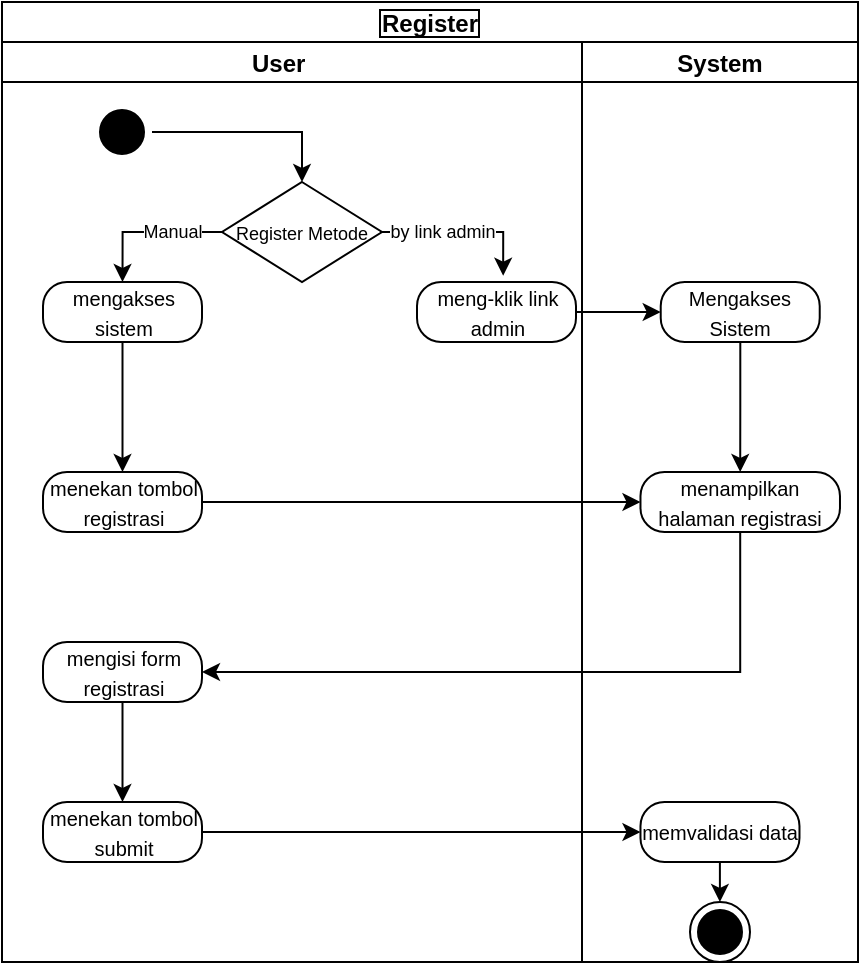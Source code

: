 <mxfile version="20.4.0" type="github" pages="5">
  <diagram id="axD5uIzkEzsmhVbTHZHY" name="Register Diagram Activity">
    <mxGraphModel dx="782" dy="475" grid="1" gridSize="10" guides="1" tooltips="1" connect="1" arrows="1" fold="1" page="1" pageScale="1" pageWidth="827" pageHeight="1169" math="0" shadow="0">
      <root>
        <mxCell id="0" />
        <mxCell id="1" parent="0" />
        <mxCell id="HtFZ6mxadiIROEgCEQN7-1" value="Register" style="swimlane;childLayout=stackLayout;resizeParent=1;resizeParentMax=0;startSize=20;labelBorderColor=default;" parent="1" vertex="1">
          <mxGeometry x="40" y="40" width="428" height="480" as="geometry">
            <mxRectangle x="250" y="50" width="70" height="30" as="alternateBounds" />
          </mxGeometry>
        </mxCell>
        <mxCell id="HtFZ6mxadiIROEgCEQN7-2" value="User    " style="swimlane;startSize=20;" parent="HtFZ6mxadiIROEgCEQN7-1" vertex="1">
          <mxGeometry y="20" width="290" height="460" as="geometry" />
        </mxCell>
        <mxCell id="LBe3ZPcoP-rOyInyUCTB-3" style="edgeStyle=orthogonalEdgeStyle;rounded=0;orthogonalLoop=1;jettySize=auto;html=1;entryX=0.5;entryY=0;entryDx=0;entryDy=0;" edge="1" parent="HtFZ6mxadiIROEgCEQN7-2" source="HtFZ6mxadiIROEgCEQN7-6" target="LBe3ZPcoP-rOyInyUCTB-2">
          <mxGeometry relative="1" as="geometry" />
        </mxCell>
        <mxCell id="HtFZ6mxadiIROEgCEQN7-6" value="" style="ellipse;html=1;shape=startState;fillColor=#000000;strokeColor=default;" parent="HtFZ6mxadiIROEgCEQN7-2" vertex="1">
          <mxGeometry x="45" y="30" width="30" height="30" as="geometry" />
        </mxCell>
        <mxCell id="HtFZ6mxadiIROEgCEQN7-25" style="edgeStyle=orthogonalEdgeStyle;rounded=0;orthogonalLoop=1;jettySize=auto;html=1;strokeColor=default;fontFamily=Helvetica;fontSize=10;fontColor=default;" parent="HtFZ6mxadiIROEgCEQN7-2" source="HtFZ6mxadiIROEgCEQN7-17" target="HtFZ6mxadiIROEgCEQN7-21" edge="1">
          <mxGeometry relative="1" as="geometry" />
        </mxCell>
        <mxCell id="HtFZ6mxadiIROEgCEQN7-17" value="&lt;font style=&quot;font-size: 10px;&quot;&gt;mengakses sistem&lt;/font&gt;" style="rounded=1;whiteSpace=wrap;html=1;arcSize=40;fontColor=#000000;fillColor=none;strokeColor=#000000;strokeWidth=1;fontFamily=Helvetica;fontSize=12;" parent="HtFZ6mxadiIROEgCEQN7-2" vertex="1">
          <mxGeometry x="20.5" y="120" width="79.5" height="30" as="geometry" />
        </mxCell>
        <mxCell id="HtFZ6mxadiIROEgCEQN7-21" value="&lt;font style=&quot;font-size: 10px;&quot;&gt;menekan tombol registrasi&lt;/font&gt;" style="rounded=1;whiteSpace=wrap;html=1;arcSize=40;fontColor=#000000;fillColor=none;strokeColor=#000000;strokeWidth=1;fontFamily=Helvetica;fontSize=12;" parent="HtFZ6mxadiIROEgCEQN7-2" vertex="1">
          <mxGeometry x="20.5" y="215" width="79.5" height="30" as="geometry" />
        </mxCell>
        <mxCell id="HtFZ6mxadiIROEgCEQN7-33" style="edgeStyle=orthogonalEdgeStyle;rounded=0;orthogonalLoop=1;jettySize=auto;html=1;strokeColor=default;fontFamily=Helvetica;fontSize=10;fontColor=default;" parent="HtFZ6mxadiIROEgCEQN7-2" source="HtFZ6mxadiIROEgCEQN7-24" target="HtFZ6mxadiIROEgCEQN7-28" edge="1">
          <mxGeometry relative="1" as="geometry" />
        </mxCell>
        <mxCell id="HtFZ6mxadiIROEgCEQN7-24" value="&lt;font style=&quot;font-size: 10px;&quot;&gt;mengisi form registrasi&lt;/font&gt;" style="rounded=1;whiteSpace=wrap;html=1;arcSize=40;fontColor=#000000;fillColor=none;strokeColor=#000000;strokeWidth=1;fontFamily=Helvetica;fontSize=12;" parent="HtFZ6mxadiIROEgCEQN7-2" vertex="1">
          <mxGeometry x="20.5" y="300" width="79.5" height="30" as="geometry" />
        </mxCell>
        <mxCell id="HtFZ6mxadiIROEgCEQN7-28" value="&lt;font style=&quot;font-size: 10px;&quot;&gt;menekan tombol submit&lt;/font&gt;" style="rounded=1;whiteSpace=wrap;html=1;arcSize=40;fontColor=#000000;fillColor=none;strokeColor=#000000;strokeWidth=1;fontFamily=Helvetica;fontSize=12;" parent="HtFZ6mxadiIROEgCEQN7-2" vertex="1">
          <mxGeometry x="20.5" y="380" width="79.5" height="30" as="geometry" />
        </mxCell>
        <mxCell id="LBe3ZPcoP-rOyInyUCTB-4" style="edgeStyle=orthogonalEdgeStyle;rounded=0;orthogonalLoop=1;jettySize=auto;html=1;entryX=0.5;entryY=0;entryDx=0;entryDy=0;" edge="1" parent="HtFZ6mxadiIROEgCEQN7-2" source="LBe3ZPcoP-rOyInyUCTB-2" target="HtFZ6mxadiIROEgCEQN7-17">
          <mxGeometry relative="1" as="geometry" />
        </mxCell>
        <mxCell id="LBe3ZPcoP-rOyInyUCTB-7" value="Manual" style="edgeLabel;html=1;align=center;verticalAlign=middle;resizable=0;points=[];fontSize=9;" vertex="1" connectable="0" parent="LBe3ZPcoP-rOyInyUCTB-4">
          <mxGeometry x="-0.05" y="-1" relative="1" as="geometry">
            <mxPoint x="10" y="1" as="offset" />
          </mxGeometry>
        </mxCell>
        <mxCell id="LBe3ZPcoP-rOyInyUCTB-9" style="edgeStyle=orthogonalEdgeStyle;rounded=0;orthogonalLoop=1;jettySize=auto;html=1;entryX=0.542;entryY=-0.105;entryDx=0;entryDy=0;entryPerimeter=0;fontSize=9;" edge="1" parent="HtFZ6mxadiIROEgCEQN7-2" source="LBe3ZPcoP-rOyInyUCTB-2" target="LBe3ZPcoP-rOyInyUCTB-8">
          <mxGeometry relative="1" as="geometry">
            <Array as="points">
              <mxPoint x="250" y="95" />
            </Array>
          </mxGeometry>
        </mxCell>
        <mxCell id="LBe3ZPcoP-rOyInyUCTB-11" value="by link admin" style="edgeLabel;html=1;align=center;verticalAlign=middle;resizable=0;points=[];fontSize=9;" vertex="1" connectable="0" parent="LBe3ZPcoP-rOyInyUCTB-9">
          <mxGeometry x="-0.646" y="-2" relative="1" as="geometry">
            <mxPoint x="15" y="-2" as="offset" />
          </mxGeometry>
        </mxCell>
        <mxCell id="LBe3ZPcoP-rOyInyUCTB-2" value="&lt;font style=&quot;font-size: 9px;&quot;&gt;Register Metode&lt;/font&gt;" style="rhombus;whiteSpace=wrap;html=1;" vertex="1" parent="HtFZ6mxadiIROEgCEQN7-2">
          <mxGeometry x="110" y="70" width="80" height="50" as="geometry" />
        </mxCell>
        <mxCell id="LBe3ZPcoP-rOyInyUCTB-8" value="&lt;font style=&quot;font-size: 10px;&quot;&gt;meng-klik link admin&lt;/font&gt;" style="rounded=1;whiteSpace=wrap;html=1;arcSize=40;fontColor=#000000;fillColor=none;strokeColor=#000000;strokeWidth=1;fontFamily=Helvetica;fontSize=12;" vertex="1" parent="HtFZ6mxadiIROEgCEQN7-2">
          <mxGeometry x="207.5" y="120" width="79.5" height="30" as="geometry" />
        </mxCell>
        <mxCell id="HtFZ6mxadiIROEgCEQN7-3" value="System" style="swimlane;startSize=20;" parent="HtFZ6mxadiIROEgCEQN7-1" vertex="1">
          <mxGeometry x="290" y="20" width="138" height="460" as="geometry" />
        </mxCell>
        <mxCell id="HtFZ6mxadiIROEgCEQN7-23" value="&lt;font style=&quot;font-size: 10px;&quot;&gt;menampilkan halaman registrasi&lt;/font&gt;" style="rounded=1;whiteSpace=wrap;html=1;arcSize=40;fontColor=#000000;fillColor=none;strokeColor=#000000;strokeWidth=1;fontFamily=Helvetica;fontSize=12;" parent="HtFZ6mxadiIROEgCEQN7-3" vertex="1">
          <mxGeometry x="29.24" y="215" width="99.75" height="30" as="geometry" />
        </mxCell>
        <mxCell id="HtFZ6mxadiIROEgCEQN7-36" value="" style="ellipse;html=1;shape=endState;fillColor=#000000;strokeColor=#000000;strokeWidth=1;fontFamily=Helvetica;fontSize=10;fontColor=default;" parent="HtFZ6mxadiIROEgCEQN7-3" vertex="1">
          <mxGeometry x="54" y="430" width="30" height="30" as="geometry" />
        </mxCell>
        <mxCell id="HtFZ6mxadiIROEgCEQN7-34" value="&lt;font style=&quot;font-size: 10px;&quot;&gt;memvalidasi data&lt;/font&gt;" style="rounded=1;whiteSpace=wrap;html=1;arcSize=40;fontColor=#000000;fillColor=none;strokeColor=#000000;strokeWidth=1;fontFamily=Helvetica;fontSize=12;" parent="HtFZ6mxadiIROEgCEQN7-3" vertex="1">
          <mxGeometry x="29.24" y="380" width="79.5" height="30" as="geometry" />
        </mxCell>
        <mxCell id="HtFZ6mxadiIROEgCEQN7-37" value="" style="edgeStyle=orthogonalEdgeStyle;rounded=0;orthogonalLoop=1;jettySize=auto;html=1;strokeColor=default;fontFamily=Helvetica;fontSize=10;fontColor=default;" parent="HtFZ6mxadiIROEgCEQN7-3" source="HtFZ6mxadiIROEgCEQN7-34" target="HtFZ6mxadiIROEgCEQN7-36" edge="1">
          <mxGeometry relative="1" as="geometry" />
        </mxCell>
        <mxCell id="LBe3ZPcoP-rOyInyUCTB-15" value="" style="edgeStyle=orthogonalEdgeStyle;rounded=0;orthogonalLoop=1;jettySize=auto;html=1;fontSize=9;" edge="1" parent="HtFZ6mxadiIROEgCEQN7-3" source="LBe3ZPcoP-rOyInyUCTB-13" target="HtFZ6mxadiIROEgCEQN7-23">
          <mxGeometry relative="1" as="geometry" />
        </mxCell>
        <mxCell id="LBe3ZPcoP-rOyInyUCTB-13" value="&lt;font style=&quot;font-size: 10px;&quot;&gt;Mengakses Sistem&lt;/font&gt;" style="rounded=1;whiteSpace=wrap;html=1;arcSize=40;fontColor=#000000;fillColor=none;strokeColor=#000000;strokeWidth=1;fontFamily=Helvetica;fontSize=12;" vertex="1" parent="HtFZ6mxadiIROEgCEQN7-3">
          <mxGeometry x="39.36" y="120" width="79.5" height="30" as="geometry" />
        </mxCell>
        <mxCell id="HtFZ6mxadiIROEgCEQN7-26" style="edgeStyle=orthogonalEdgeStyle;rounded=0;orthogonalLoop=1;jettySize=auto;html=1;strokeColor=default;fontFamily=Helvetica;fontSize=10;fontColor=default;" parent="HtFZ6mxadiIROEgCEQN7-1" source="HtFZ6mxadiIROEgCEQN7-21" target="HtFZ6mxadiIROEgCEQN7-23" edge="1">
          <mxGeometry relative="1" as="geometry">
            <Array as="points">
              <mxPoint x="339" y="250" />
            </Array>
          </mxGeometry>
        </mxCell>
        <mxCell id="HtFZ6mxadiIROEgCEQN7-27" style="edgeStyle=orthogonalEdgeStyle;rounded=0;orthogonalLoop=1;jettySize=auto;html=1;strokeColor=default;fontFamily=Helvetica;fontSize=10;fontColor=default;" parent="HtFZ6mxadiIROEgCEQN7-1" source="HtFZ6mxadiIROEgCEQN7-23" target="HtFZ6mxadiIROEgCEQN7-24" edge="1">
          <mxGeometry relative="1" as="geometry">
            <Array as="points">
              <mxPoint x="170" y="335" />
              <mxPoint x="170" y="335" />
            </Array>
          </mxGeometry>
        </mxCell>
        <mxCell id="HtFZ6mxadiIROEgCEQN7-35" style="edgeStyle=orthogonalEdgeStyle;rounded=0;orthogonalLoop=1;jettySize=auto;html=1;strokeColor=default;fontFamily=Helvetica;fontSize=10;fontColor=default;" parent="HtFZ6mxadiIROEgCEQN7-1" source="HtFZ6mxadiIROEgCEQN7-28" target="HtFZ6mxadiIROEgCEQN7-34" edge="1">
          <mxGeometry relative="1" as="geometry" />
        </mxCell>
        <mxCell id="LBe3ZPcoP-rOyInyUCTB-14" value="" style="edgeStyle=orthogonalEdgeStyle;rounded=0;orthogonalLoop=1;jettySize=auto;html=1;fontSize=9;" edge="1" parent="HtFZ6mxadiIROEgCEQN7-1" source="LBe3ZPcoP-rOyInyUCTB-8" target="LBe3ZPcoP-rOyInyUCTB-13">
          <mxGeometry relative="1" as="geometry" />
        </mxCell>
      </root>
    </mxGraphModel>
  </diagram>
  <diagram id="19QLMRYOD_jEEoE5Y4PF" name="Login Diagram Activity">
    <mxGraphModel dx="782" dy="475" grid="1" gridSize="10" guides="1" tooltips="1" connect="1" arrows="1" fold="1" page="1" pageScale="1" pageWidth="827" pageHeight="1169" math="0" shadow="0">
      <root>
        <mxCell id="0" />
        <mxCell id="1" parent="0" />
        <mxCell id="Z8s3OnoRxsG4-w19uNFZ-1" value="Login" style="swimlane;childLayout=stackLayout;resizeParent=1;resizeParentMax=0;startSize=20;labelBorderColor=default;" parent="1" vertex="1">
          <mxGeometry x="40" y="80" width="258" height="480" as="geometry">
            <mxRectangle x="280" y="220" width="70" height="30" as="alternateBounds" />
          </mxGeometry>
        </mxCell>
        <mxCell id="Z8s3OnoRxsG4-w19uNFZ-2" value="User    " style="swimlane;startSize=20;" parent="Z8s3OnoRxsG4-w19uNFZ-1" vertex="1">
          <mxGeometry y="20" width="120" height="460" as="geometry" />
        </mxCell>
        <mxCell id="Z8s3OnoRxsG4-w19uNFZ-3" value="" style="ellipse;html=1;shape=startState;fillColor=#000000;strokeColor=default;" parent="Z8s3OnoRxsG4-w19uNFZ-2" vertex="1">
          <mxGeometry x="45" y="30" width="30" height="30" as="geometry" />
        </mxCell>
        <mxCell id="Z8s3OnoRxsG4-w19uNFZ-4" value="" style="edgeStyle=orthogonalEdgeStyle;html=1;verticalAlign=bottom;endArrow=open;endSize=8;strokeColor=default;rounded=0;entryX=0.5;entryY=0;entryDx=0;entryDy=0;" parent="Z8s3OnoRxsG4-w19uNFZ-2" source="Z8s3OnoRxsG4-w19uNFZ-3" target="Z8s3OnoRxsG4-w19uNFZ-6" edge="1">
          <mxGeometry relative="1" as="geometry">
            <mxPoint x="60" y="80" as="targetPoint" />
          </mxGeometry>
        </mxCell>
        <mxCell id="Z8s3OnoRxsG4-w19uNFZ-5" style="edgeStyle=orthogonalEdgeStyle;rounded=0;orthogonalLoop=1;jettySize=auto;html=1;strokeColor=default;fontFamily=Helvetica;fontSize=10;fontColor=default;" parent="Z8s3OnoRxsG4-w19uNFZ-2" source="Z8s3OnoRxsG4-w19uNFZ-6" target="Z8s3OnoRxsG4-w19uNFZ-7" edge="1">
          <mxGeometry relative="1" as="geometry" />
        </mxCell>
        <mxCell id="Z8s3OnoRxsG4-w19uNFZ-6" value="&lt;font style=&quot;font-size: 10px;&quot;&gt;mengakses sistem&lt;/font&gt;" style="rounded=1;whiteSpace=wrap;html=1;arcSize=40;fontColor=#000000;fillColor=none;strokeColor=#000000;strokeWidth=1;fontFamily=Helvetica;fontSize=12;" parent="Z8s3OnoRxsG4-w19uNFZ-2" vertex="1">
          <mxGeometry x="20.5" y="90" width="79.5" height="30" as="geometry" />
        </mxCell>
        <mxCell id="Z8s3OnoRxsG4-w19uNFZ-7" value="&lt;font style=&quot;font-size: 10px;&quot;&gt;menekan tombol login&lt;/font&gt;" style="rounded=1;whiteSpace=wrap;html=1;arcSize=40;fontColor=#000000;fillColor=none;strokeColor=#000000;strokeWidth=1;fontFamily=Helvetica;fontSize=12;" parent="Z8s3OnoRxsG4-w19uNFZ-2" vertex="1">
          <mxGeometry x="20.5" y="160" width="79.5" height="30" as="geometry" />
        </mxCell>
        <mxCell id="Z8s3OnoRxsG4-w19uNFZ-8" style="edgeStyle=orthogonalEdgeStyle;rounded=0;orthogonalLoop=1;jettySize=auto;html=1;strokeColor=default;fontFamily=Helvetica;fontSize=10;fontColor=default;" parent="Z8s3OnoRxsG4-w19uNFZ-2" source="Z8s3OnoRxsG4-w19uNFZ-9" target="Z8s3OnoRxsG4-w19uNFZ-11" edge="1">
          <mxGeometry relative="1" as="geometry" />
        </mxCell>
        <mxCell id="Z8s3OnoRxsG4-w19uNFZ-9" value="&lt;font style=&quot;font-size: 10px;&quot;&gt;mengisi form login&lt;/font&gt;" style="rounded=1;whiteSpace=wrap;html=1;arcSize=40;fontColor=#000000;fillColor=none;strokeColor=#000000;strokeWidth=1;fontFamily=Helvetica;fontSize=12;" parent="Z8s3OnoRxsG4-w19uNFZ-2" vertex="1">
          <mxGeometry x="20.5" y="230" width="79.5" height="30" as="geometry" />
        </mxCell>
        <mxCell id="Z8s3OnoRxsG4-w19uNFZ-10" style="edgeStyle=orthogonalEdgeStyle;rounded=0;orthogonalLoop=1;jettySize=auto;html=1;strokeColor=default;fontFamily=Helvetica;fontSize=10;fontColor=default;" parent="Z8s3OnoRxsG4-w19uNFZ-2" source="Z8s3OnoRxsG4-w19uNFZ-11" target="Z8s3OnoRxsG4-w19uNFZ-12" edge="1">
          <mxGeometry relative="1" as="geometry" />
        </mxCell>
        <mxCell id="Z8s3OnoRxsG4-w19uNFZ-11" value="&lt;font style=&quot;font-size: 10px;&quot;&gt;menekan tombol submit&lt;/font&gt;" style="rounded=1;whiteSpace=wrap;html=1;arcSize=40;fontColor=#000000;fillColor=none;strokeColor=#000000;strokeWidth=1;fontFamily=Helvetica;fontSize=12;" parent="Z8s3OnoRxsG4-w19uNFZ-2" vertex="1">
          <mxGeometry x="20.5" y="290" width="79.5" height="30" as="geometry" />
        </mxCell>
        <mxCell id="Z8s3OnoRxsG4-w19uNFZ-22" style="edgeStyle=orthogonalEdgeStyle;rounded=0;orthogonalLoop=1;jettySize=auto;html=1;strokeColor=default;fontFamily=Helvetica;fontSize=10;fontColor=default;" parent="Z8s3OnoRxsG4-w19uNFZ-2" source="Z8s3OnoRxsG4-w19uNFZ-12" target="Z8s3OnoRxsG4-w19uNFZ-19" edge="1">
          <mxGeometry relative="1" as="geometry">
            <Array as="points">
              <mxPoint x="190" y="370" />
            </Array>
          </mxGeometry>
        </mxCell>
        <mxCell id="Z8s3OnoRxsG4-w19uNFZ-12" value="&lt;font style=&quot;font-size: 10px;&quot;&gt;memvalidasi data&lt;/font&gt;" style="rounded=1;whiteSpace=wrap;html=1;arcSize=40;fontColor=#000000;fillColor=none;strokeColor=#000000;strokeWidth=1;fontFamily=Helvetica;fontSize=12;" parent="Z8s3OnoRxsG4-w19uNFZ-2" vertex="1">
          <mxGeometry x="150.5" y="290" width="79.5" height="30" as="geometry" />
        </mxCell>
        <mxCell id="Z8s3OnoRxsG4-w19uNFZ-21" style="edgeStyle=orthogonalEdgeStyle;rounded=0;orthogonalLoop=1;jettySize=auto;html=1;strokeColor=default;fontFamily=Helvetica;fontSize=10;fontColor=default;" parent="Z8s3OnoRxsG4-w19uNFZ-2" source="Z8s3OnoRxsG4-w19uNFZ-19" target="Z8s3OnoRxsG4-w19uNFZ-15" edge="1">
          <mxGeometry relative="1" as="geometry" />
        </mxCell>
        <mxCell id="Z8s3OnoRxsG4-w19uNFZ-19" value="&lt;font style=&quot;font-size: 10px;&quot;&gt;memasuki halaman utama sistem&lt;br&gt;&lt;/font&gt;" style="rounded=1;whiteSpace=wrap;html=1;arcSize=40;fontColor=#000000;fillColor=none;strokeColor=#000000;strokeWidth=1;fontFamily=Helvetica;fontSize=12;" parent="Z8s3OnoRxsG4-w19uNFZ-2" vertex="1">
          <mxGeometry x="20.5" y="350" width="79.5" height="40" as="geometry" />
        </mxCell>
        <mxCell id="Z8s3OnoRxsG4-w19uNFZ-15" value="" style="ellipse;html=1;shape=endState;fillColor=#000000;strokeColor=#000000;strokeWidth=1;fontFamily=Helvetica;fontSize=10;fontColor=default;" parent="Z8s3OnoRxsG4-w19uNFZ-2" vertex="1">
          <mxGeometry x="45" y="420" width="30" height="30" as="geometry" />
        </mxCell>
        <mxCell id="Z8s3OnoRxsG4-w19uNFZ-13" value="System" style="swimlane;startSize=20;" parent="Z8s3OnoRxsG4-w19uNFZ-1" vertex="1">
          <mxGeometry x="120" y="20" width="138" height="460" as="geometry" />
        </mxCell>
        <mxCell id="Z8s3OnoRxsG4-w19uNFZ-14" value="&lt;font style=&quot;font-size: 10px;&quot;&gt;menampilkan halaman login&lt;/font&gt;" style="rounded=1;whiteSpace=wrap;html=1;arcSize=40;fontColor=#000000;fillColor=none;strokeColor=#000000;strokeWidth=1;fontFamily=Helvetica;fontSize=12;" parent="Z8s3OnoRxsG4-w19uNFZ-13" vertex="1">
          <mxGeometry x="19.12" y="160" width="99.75" height="30" as="geometry" />
        </mxCell>
        <mxCell id="Z8s3OnoRxsG4-w19uNFZ-16" style="edgeStyle=orthogonalEdgeStyle;rounded=0;orthogonalLoop=1;jettySize=auto;html=1;strokeColor=default;fontFamily=Helvetica;fontSize=10;fontColor=default;" parent="Z8s3OnoRxsG4-w19uNFZ-1" source="Z8s3OnoRxsG4-w19uNFZ-7" target="Z8s3OnoRxsG4-w19uNFZ-14" edge="1">
          <mxGeometry relative="1" as="geometry" />
        </mxCell>
        <mxCell id="Z8s3OnoRxsG4-w19uNFZ-17" style="edgeStyle=orthogonalEdgeStyle;rounded=0;orthogonalLoop=1;jettySize=auto;html=1;strokeColor=default;fontFamily=Helvetica;fontSize=10;fontColor=default;" parent="Z8s3OnoRxsG4-w19uNFZ-1" source="Z8s3OnoRxsG4-w19uNFZ-14" target="Z8s3OnoRxsG4-w19uNFZ-9" edge="1">
          <mxGeometry relative="1" as="geometry">
            <Array as="points">
              <mxPoint x="189" y="270" />
            </Array>
          </mxGeometry>
        </mxCell>
      </root>
    </mxGraphModel>
  </diagram>
  <diagram id="oo5QPfdRN30-kMJGx4dn" name="Main-Slot Diagram Activity">
    <mxGraphModel grid="1" page="1" gridSize="10" guides="1" tooltips="1" connect="1" arrows="1" fold="1" pageScale="1" pageWidth="827" pageHeight="1169" math="0" shadow="0">
      <root>
        <mxCell id="0" />
        <mxCell id="1" parent="0" />
        <mxCell id="0U2TrWhxlkgXEF1v6S8h-1" value="Slot" style="swimlane;childLayout=stackLayout;resizeParent=1;resizeParentMax=0;startSize=20;strokeColor=default;strokeWidth=1;fontFamily=Helvetica;fontSize=10;fontColor=default;fillColor=default;html=1;" parent="1" vertex="1">
          <mxGeometry x="140" y="50" width="365" height="900" as="geometry" />
        </mxCell>
        <mxCell id="0U2TrWhxlkgXEF1v6S8h-2" value="User" style="swimlane;startSize=20;strokeColor=default;strokeWidth=1;fontFamily=Helvetica;fontSize=10;fontColor=default;fillColor=default;html=1;" parent="0U2TrWhxlkgXEF1v6S8h-1" vertex="1">
          <mxGeometry y="20" width="180" height="880" as="geometry" />
        </mxCell>
        <mxCell id="0U2TrWhxlkgXEF1v6S8h-18" style="edgeStyle=orthogonalEdgeStyle;rounded=0;orthogonalLoop=1;jettySize=auto;html=1;entryX=0.557;entryY=-0.08;entryDx=0;entryDy=0;entryPerimeter=0;strokeColor=default;fontFamily=Helvetica;fontSize=10;fontColor=default;" parent="0U2TrWhxlkgXEF1v6S8h-2" source="0U2TrWhxlkgXEF1v6S8h-5" target="0U2TrWhxlkgXEF1v6S8h-7" edge="1">
          <mxGeometry relative="1" as="geometry" />
        </mxCell>
        <mxCell id="0U2TrWhxlkgXEF1v6S8h-5" value="" style="ellipse;html=1;shape=startState;fillColor=#000000;strokeColor=default;strokeWidth=1;fontFamily=Helvetica;fontSize=10;fontColor=default;" parent="0U2TrWhxlkgXEF1v6S8h-2" vertex="1">
          <mxGeometry x="80" y="30" width="30" height="30" as="geometry" />
        </mxCell>
        <mxCell id="0U2TrWhxlkgXEF1v6S8h-19" style="edgeStyle=orthogonalEdgeStyle;rounded=0;orthogonalLoop=1;jettySize=auto;html=1;strokeColor=default;fontFamily=Helvetica;fontSize=10;fontColor=default;" parent="0U2TrWhxlkgXEF1v6S8h-2" source="0U2TrWhxlkgXEF1v6S8h-7" target="0U2TrWhxlkgXEF1v6S8h-9" edge="1">
          <mxGeometry relative="1" as="geometry" />
        </mxCell>
        <mxCell id="0U2TrWhxlkgXEF1v6S8h-7" value="memilih menu slot" style="rounded=1;whiteSpace=wrap;html=1;arcSize=40;fontColor=#000000;fillColor=default;strokeColor=default;strokeWidth=1;fontFamily=Helvetica;fontSize=10;" parent="0U2TrWhxlkgXEF1v6S8h-2" vertex="1">
          <mxGeometry x="40" y="90" width="100" height="30" as="geometry" />
        </mxCell>
        <mxCell id="0U2TrWhxlkgXEF1v6S8h-20" value="" style="edgeStyle=orthogonalEdgeStyle;rounded=0;orthogonalLoop=1;jettySize=auto;html=1;strokeColor=default;fontFamily=Helvetica;fontSize=10;fontColor=default;" parent="0U2TrWhxlkgXEF1v6S8h-2" source="0U2TrWhxlkgXEF1v6S8h-9" target="0U2TrWhxlkgXEF1v6S8h-11" edge="1">
          <mxGeometry relative="1" as="geometry">
            <Array as="points">
              <mxPoint x="270" y="160" />
            </Array>
          </mxGeometry>
        </mxCell>
        <mxCell id="0U2TrWhxlkgXEF1v6S8h-9" value="menampilkan halaman slot" style="rounded=1;whiteSpace=wrap;html=1;arcSize=40;fontColor=#000000;fillColor=default;strokeColor=default;strokeWidth=1;fontFamily=Helvetica;fontSize=10;" parent="0U2TrWhxlkgXEF1v6S8h-2" vertex="1">
          <mxGeometry x="220" y="90" width="100" height="30" as="geometry" />
        </mxCell>
        <mxCell id="0U2TrWhxlkgXEF1v6S8h-11" value="memilih provider" style="rounded=1;whiteSpace=wrap;html=1;arcSize=40;fontColor=#000000;fillColor=default;strokeColor=default;strokeWidth=1;fontFamily=Helvetica;fontSize=10;" parent="0U2TrWhxlkgXEF1v6S8h-2" vertex="1">
          <mxGeometry x="40" y="140" width="100" height="30" as="geometry" />
        </mxCell>
        <mxCell id="0U2TrWhxlkgXEF1v6S8h-13" value="memilih permainan yang disediakan provider" style="rounded=1;whiteSpace=wrap;html=1;arcSize=40;fontColor=#000000;fillColor=default;strokeColor=default;strokeWidth=1;fontFamily=Helvetica;fontSize=10;" parent="0U2TrWhxlkgXEF1v6S8h-2" vertex="1">
          <mxGeometry x="40" y="230" width="100" height="40" as="geometry" />
        </mxCell>
        <mxCell id="0U2TrWhxlkgXEF1v6S8h-107" value="" style="edgeStyle=orthogonalEdgeStyle;rounded=0;orthogonalLoop=1;jettySize=auto;html=1;strokeColor=default;fontFamily=Helvetica;fontSize=10;fontColor=default;" edge="1" parent="0U2TrWhxlkgXEF1v6S8h-2" source="0U2TrWhxlkgXEF1v6S8h-104" target="0U2TrWhxlkgXEF1v6S8h-105">
          <mxGeometry relative="1" as="geometry" />
        </mxCell>
        <mxCell id="0U2TrWhxlkgXEF1v6S8h-104" value="memulai permainan" style="rounded=1;whiteSpace=wrap;html=1;arcSize=40;fontColor=#000000;fillColor=default;strokeColor=default;strokeWidth=1;fontFamily=Helvetica;fontSize=10;" vertex="1" parent="0U2TrWhxlkgXEF1v6S8h-2">
          <mxGeometry x="45" y="760" width="100" height="30" as="geometry" />
        </mxCell>
        <mxCell id="0U2TrWhxlkgXEF1v6S8h-105" value="" style="ellipse;html=1;shape=endState;fillColor=#000000;strokeColor=default;strokeWidth=1;fontFamily=Helvetica;fontSize=10;fontColor=default;" vertex="1" parent="0U2TrWhxlkgXEF1v6S8h-2">
          <mxGeometry x="80" y="830" width="30" height="30" as="geometry" />
        </mxCell>
        <mxCell id="0U2TrWhxlkgXEF1v6S8h-21" style="edgeStyle=orthogonalEdgeStyle;rounded=0;orthogonalLoop=1;jettySize=auto;html=1;strokeColor=default;fontFamily=Helvetica;fontSize=10;fontColor=default;" parent="0U2TrWhxlkgXEF1v6S8h-1" source="0U2TrWhxlkgXEF1v6S8h-11" target="0U2TrWhxlkgXEF1v6S8h-12" edge="1">
          <mxGeometry relative="1" as="geometry">
            <Array as="points">
              <mxPoint x="90" y="230" />
            </Array>
          </mxGeometry>
        </mxCell>
        <mxCell id="0U2TrWhxlkgXEF1v6S8h-3" value="System" style="swimlane;startSize=20;strokeColor=default;strokeWidth=1;fontFamily=Helvetica;fontSize=10;fontColor=default;fillColor=default;html=1;" parent="0U2TrWhxlkgXEF1v6S8h-1" vertex="1">
          <mxGeometry x="180" y="20" width="185" height="880" as="geometry" />
        </mxCell>
        <mxCell id="0U2TrWhxlkgXEF1v6S8h-14" value="Condition" style="rhombus;whiteSpace=wrap;html=1;fillColor=default;strokeColor=default;strokeWidth=1;fontFamily=Helvetica;fontSize=10;fontColor=default;" parent="0U2TrWhxlkgXEF1v6S8h-3" vertex="1">
          <mxGeometry x="35" y="290" width="80" height="40" as="geometry" />
        </mxCell>
        <mxCell id="0U2TrWhxlkgXEF1v6S8h-15" value="ada saldo" style="edgeStyle=orthogonalEdgeStyle;html=1;align=left;verticalAlign=bottom;endArrow=open;endSize=8;strokeColor=default;rounded=0;fontFamily=Helvetica;fontSize=10;fontColor=default;" parent="0U2TrWhxlkgXEF1v6S8h-3" source="0U2TrWhxlkgXEF1v6S8h-14" target="0U2TrWhxlkgXEF1v6S8h-69" edge="1">
          <mxGeometry x="-1" relative="1" as="geometry">
            <mxPoint x="160" y="380" as="targetPoint" />
            <Array as="points">
              <mxPoint x="160" y="310" />
              <mxPoint x="160" y="595" />
            </Array>
          </mxGeometry>
        </mxCell>
        <mxCell id="0U2TrWhxlkgXEF1v6S8h-16" value="tidak ada saldo" style="edgeStyle=orthogonalEdgeStyle;html=1;align=left;verticalAlign=top;endArrow=open;endSize=8;strokeColor=default;rounded=0;fontFamily=Helvetica;fontSize=10;fontColor=default;entryX=0.5;entryY=0;entryDx=0;entryDy=0;" parent="0U2TrWhxlkgXEF1v6S8h-3" source="0U2TrWhxlkgXEF1v6S8h-14" target="0U2TrWhxlkgXEF1v6S8h-25" edge="1">
          <mxGeometry x="-1" relative="1" as="geometry">
            <mxPoint x="75" y="370" as="targetPoint" />
          </mxGeometry>
        </mxCell>
        <mxCell id="0U2TrWhxlkgXEF1v6S8h-12" value="menampilkan data provider" style="rounded=1;whiteSpace=wrap;html=1;arcSize=40;fontColor=#000000;fillColor=default;strokeColor=default;strokeWidth=1;fontFamily=Helvetica;fontSize=10;" parent="0U2TrWhxlkgXEF1v6S8h-3" vertex="1">
          <mxGeometry x="40" y="190" width="100" height="30" as="geometry" />
        </mxCell>
        <mxCell id="0U2TrWhxlkgXEF1v6S8h-33" style="edgeStyle=orthogonalEdgeStyle;rounded=0;orthogonalLoop=1;jettySize=auto;html=1;entryX=1;entryY=0.5;entryDx=0;entryDy=0;strokeColor=default;fontFamily=Helvetica;fontSize=10;fontColor=default;" parent="0U2TrWhxlkgXEF1v6S8h-3" source="0U2TrWhxlkgXEF1v6S8h-25" target="0U2TrWhxlkgXEF1v6S8h-32" edge="1">
          <mxGeometry relative="1" as="geometry" />
        </mxCell>
        <mxCell id="0U2TrWhxlkgXEF1v6S8h-25" value="menampilkan halaman top-up saldo" style="rounded=1;whiteSpace=wrap;html=1;arcSize=40;fontColor=#000000;fillColor=default;strokeColor=default;strokeWidth=1;fontFamily=Helvetica;fontSize=10;" parent="0U2TrWhxlkgXEF1v6S8h-3" vertex="1">
          <mxGeometry x="25" y="380" width="100" height="30" as="geometry" />
        </mxCell>
        <mxCell id="0U2TrWhxlkgXEF1v6S8h-36" value="" style="edgeStyle=orthogonalEdgeStyle;rounded=0;orthogonalLoop=1;jettySize=auto;html=1;strokeColor=default;fontFamily=Helvetica;fontSize=10;fontColor=default;" parent="0U2TrWhxlkgXEF1v6S8h-3" source="0U2TrWhxlkgXEF1v6S8h-32" target="0U2TrWhxlkgXEF1v6S8h-35" edge="1">
          <mxGeometry relative="1" as="geometry" />
        </mxCell>
        <mxCell id="0U2TrWhxlkgXEF1v6S8h-32" value="memilih nominal top-up saldo" style="rounded=1;whiteSpace=wrap;html=1;arcSize=40;fontColor=#000000;fillColor=default;strokeColor=default;strokeWidth=1;fontFamily=Helvetica;fontSize=10;" parent="0U2TrWhxlkgXEF1v6S8h-3" vertex="1">
          <mxGeometry x="-135" y="380" width="100" height="30" as="geometry" />
        </mxCell>
        <mxCell id="0U2TrWhxlkgXEF1v6S8h-38" value="" style="edgeStyle=orthogonalEdgeStyle;rounded=0;orthogonalLoop=1;jettySize=auto;html=1;strokeColor=default;fontFamily=Helvetica;fontSize=10;fontColor=default;" parent="0U2TrWhxlkgXEF1v6S8h-3" source="0U2TrWhxlkgXEF1v6S8h-35" target="0U2TrWhxlkgXEF1v6S8h-37" edge="1">
          <mxGeometry relative="1" as="geometry" />
        </mxCell>
        <mxCell id="0U2TrWhxlkgXEF1v6S8h-35" value="memilih payment gateway" style="rounded=1;whiteSpace=wrap;html=1;arcSize=40;fontColor=#000000;fillColor=default;strokeColor=default;strokeWidth=1;fontFamily=Helvetica;fontSize=10;" parent="0U2TrWhxlkgXEF1v6S8h-3" vertex="1">
          <mxGeometry x="-135" y="450" width="100" height="30" as="geometry" />
        </mxCell>
        <mxCell id="0U2TrWhxlkgXEF1v6S8h-40" value="" style="edgeStyle=orthogonalEdgeStyle;rounded=0;orthogonalLoop=1;jettySize=auto;html=1;strokeColor=default;fontFamily=Helvetica;fontSize=10;fontColor=default;" parent="0U2TrWhxlkgXEF1v6S8h-3" source="0U2TrWhxlkgXEF1v6S8h-37" target="0U2TrWhxlkgXEF1v6S8h-39" edge="1">
          <mxGeometry relative="1" as="geometry" />
        </mxCell>
        <mxCell id="0U2TrWhxlkgXEF1v6S8h-37" value="menekan tombol submit&amp;nbsp;" style="rounded=1;whiteSpace=wrap;html=1;arcSize=40;fontColor=#000000;fillColor=default;strokeColor=default;strokeWidth=1;fontFamily=Helvetica;fontSize=10;" parent="0U2TrWhxlkgXEF1v6S8h-3" vertex="1">
          <mxGeometry x="-135" y="510" width="100" height="30" as="geometry" />
        </mxCell>
        <mxCell id="0U2TrWhxlkgXEF1v6S8h-72" value="" style="edgeStyle=orthogonalEdgeStyle;rounded=0;orthogonalLoop=1;jettySize=auto;html=1;strokeColor=default;fontFamily=Helvetica;fontSize=10;fontColor=default;" parent="0U2TrWhxlkgXEF1v6S8h-3" source="0U2TrWhxlkgXEF1v6S8h-39" target="0U2TrWhxlkgXEF1v6S8h-69" edge="1">
          <mxGeometry relative="1" as="geometry" />
        </mxCell>
        <mxCell id="0U2TrWhxlkgXEF1v6S8h-39" value="mengisi saldo user" style="rounded=1;whiteSpace=wrap;html=1;arcSize=40;fontColor=#000000;fillColor=default;strokeColor=default;strokeWidth=1;fontFamily=Helvetica;fontSize=10;" parent="0U2TrWhxlkgXEF1v6S8h-3" vertex="1">
          <mxGeometry x="35" y="510" width="100" height="30" as="geometry" />
        </mxCell>
        <mxCell id="0U2TrWhxlkgXEF1v6S8h-110" style="edgeStyle=orthogonalEdgeStyle;rounded=0;orthogonalLoop=1;jettySize=auto;html=1;strokeColor=default;fontFamily=Helvetica;fontSize=10;fontColor=default;" edge="1" parent="0U2TrWhxlkgXEF1v6S8h-3" source="0U2TrWhxlkgXEF1v6S8h-68" target="0U2TrWhxlkgXEF1v6S8h-109">
          <mxGeometry relative="1" as="geometry">
            <Array as="points">
              <mxPoint x="-85" y="690" />
            </Array>
          </mxGeometry>
        </mxCell>
        <mxCell id="0U2TrWhxlkgXEF1v6S8h-68" value="melakukan deposit ke provider yang dipilih" style="rounded=1;whiteSpace=wrap;html=1;arcSize=40;fontColor=#000000;fillColor=default;strokeColor=default;strokeWidth=1;fontFamily=Helvetica;fontSize=10;" parent="0U2TrWhxlkgXEF1v6S8h-3" vertex="1">
          <mxGeometry x="-135" y="580" width="100" height="30" as="geometry" />
        </mxCell>
        <mxCell id="0U2TrWhxlkgXEF1v6S8h-73" value="" style="edgeStyle=orthogonalEdgeStyle;rounded=0;orthogonalLoop=1;jettySize=auto;html=1;strokeColor=default;fontFamily=Helvetica;fontSize=10;fontColor=default;" parent="0U2TrWhxlkgXEF1v6S8h-3" source="0U2TrWhxlkgXEF1v6S8h-69" target="0U2TrWhxlkgXEF1v6S8h-68" edge="1">
          <mxGeometry relative="1" as="geometry" />
        </mxCell>
        <mxCell id="0U2TrWhxlkgXEF1v6S8h-69" value="" style="shape=line;html=1;strokeWidth=6;strokeColor=default;fontFamily=Helvetica;fontSize=10;fontColor=default;fillColor=default;" parent="0U2TrWhxlkgXEF1v6S8h-3" vertex="1">
          <mxGeometry x="41.5" y="590" width="87.5" height="10" as="geometry" />
        </mxCell>
        <mxCell id="0U2TrWhxlkgXEF1v6S8h-114" style="edgeStyle=orthogonalEdgeStyle;rounded=0;orthogonalLoop=1;jettySize=auto;html=1;strokeColor=default;fontFamily=Helvetica;fontSize=10;fontColor=default;" edge="1" parent="0U2TrWhxlkgXEF1v6S8h-3" source="0U2TrWhxlkgXEF1v6S8h-74">
          <mxGeometry relative="1" as="geometry">
            <mxPoint x="30" y="830" as="targetPoint" />
            <Array as="points">
              <mxPoint x="160" y="635" />
              <mxPoint x="160" y="860" />
              <mxPoint x="30" y="860" />
            </Array>
          </mxGeometry>
        </mxCell>
        <mxCell id="0U2TrWhxlkgXEF1v6S8h-74" value="menkonfirmasi deposit user" style="rounded=1;whiteSpace=wrap;html=1;arcSize=40;fontColor=#000000;fillColor=default;strokeColor=default;strokeWidth=1;fontFamily=Helvetica;fontSize=10;" parent="0U2TrWhxlkgXEF1v6S8h-3" vertex="1">
          <mxGeometry x="35" y="620" width="100" height="30" as="geometry" />
        </mxCell>
        <mxCell id="0U2TrWhxlkgXEF1v6S8h-103" style="edgeStyle=orthogonalEdgeStyle;rounded=0;orthogonalLoop=1;jettySize=auto;html=1;entryX=0;entryY=0.5;entryDx=0;entryDy=0;entryPerimeter=0;strokeColor=default;fontFamily=Helvetica;fontSize=10;fontColor=default;" edge="1" parent="0U2TrWhxlkgXEF1v6S8h-3" source="0U2TrWhxlkgXEF1v6S8h-96" target="0U2TrWhxlkgXEF1v6S8h-99">
          <mxGeometry relative="1" as="geometry" />
        </mxCell>
        <mxCell id="0U2TrWhxlkgXEF1v6S8h-96" value="mengirim notifikasi deposit berhasil" style="rounded=1;whiteSpace=wrap;html=1;arcSize=40;fontColor=#000000;fillColor=default;strokeColor=default;strokeWidth=1;fontFamily=Helvetica;fontSize=10;" vertex="1" parent="0U2TrWhxlkgXEF1v6S8h-3">
          <mxGeometry x="34" y="700" width="100" height="30" as="geometry" />
        </mxCell>
        <mxCell id="0U2TrWhxlkgXEF1v6S8h-99" value="" style="shape=line;html=1;strokeWidth=6;strokeColor=default;fontFamily=Helvetica;fontSize=10;fontColor=default;fillColor=default;direction=south;" vertex="1" parent="0U2TrWhxlkgXEF1v6S8h-3">
          <mxGeometry x="25" y="760" width="10" height="70" as="geometry" />
        </mxCell>
        <mxCell id="0U2TrWhxlkgXEF1v6S8h-112" style="edgeStyle=orthogonalEdgeStyle;rounded=0;orthogonalLoop=1;jettySize=auto;html=1;strokeColor=default;fontFamily=Helvetica;fontSize=10;fontColor=default;" edge="1" parent="0U2TrWhxlkgXEF1v6S8h-3" source="0U2TrWhxlkgXEF1v6S8h-109" target="0U2TrWhxlkgXEF1v6S8h-74">
          <mxGeometry relative="1" as="geometry" />
        </mxCell>
        <mxCell id="0U2TrWhxlkgXEF1v6S8h-113" style="edgeStyle=orthogonalEdgeStyle;rounded=0;orthogonalLoop=1;jettySize=auto;html=1;strokeColor=default;fontFamily=Helvetica;fontSize=10;fontColor=default;" edge="1" parent="0U2TrWhxlkgXEF1v6S8h-3" source="0U2TrWhxlkgXEF1v6S8h-109" target="0U2TrWhxlkgXEF1v6S8h-96">
          <mxGeometry relative="1" as="geometry" />
        </mxCell>
        <mxCell id="0U2TrWhxlkgXEF1v6S8h-109" value="" style="shape=line;html=1;strokeWidth=6;strokeColor=default;fontFamily=Helvetica;fontSize=10;fontColor=default;fillColor=default;direction=south;" vertex="1" parent="0U2TrWhxlkgXEF1v6S8h-3">
          <mxGeometry x="15" y="644" width="5" height="87.5" as="geometry" />
        </mxCell>
        <mxCell id="0U2TrWhxlkgXEF1v6S8h-22" style="edgeStyle=orthogonalEdgeStyle;rounded=0;orthogonalLoop=1;jettySize=auto;html=1;strokeColor=default;fontFamily=Helvetica;fontSize=10;fontColor=default;" parent="0U2TrWhxlkgXEF1v6S8h-1" source="0U2TrWhxlkgXEF1v6S8h-12" target="0U2TrWhxlkgXEF1v6S8h-13" edge="1">
          <mxGeometry relative="1" as="geometry">
            <Array as="points">
              <mxPoint x="270" y="270" />
            </Array>
          </mxGeometry>
        </mxCell>
        <mxCell id="0U2TrWhxlkgXEF1v6S8h-24" value="" style="edgeStyle=orthogonalEdgeStyle;rounded=0;orthogonalLoop=1;jettySize=auto;html=1;strokeColor=default;fontFamily=Helvetica;fontSize=10;fontColor=default;entryX=0;entryY=0.5;entryDx=0;entryDy=0;" parent="0U2TrWhxlkgXEF1v6S8h-1" source="0U2TrWhxlkgXEF1v6S8h-13" target="0U2TrWhxlkgXEF1v6S8h-14" edge="1">
          <mxGeometry relative="1" as="geometry">
            <mxPoint x="60" y="350" as="targetPoint" />
            <Array as="points">
              <mxPoint x="90" y="330" />
            </Array>
          </mxGeometry>
        </mxCell>
        <mxCell id="0U2TrWhxlkgXEF1v6S8h-108" style="edgeStyle=orthogonalEdgeStyle;rounded=0;orthogonalLoop=1;jettySize=auto;html=1;strokeColor=default;fontFamily=Helvetica;fontSize=10;fontColor=default;" edge="1" parent="0U2TrWhxlkgXEF1v6S8h-1" source="0U2TrWhxlkgXEF1v6S8h-99" target="0U2TrWhxlkgXEF1v6S8h-104">
          <mxGeometry relative="1" as="geometry" />
        </mxCell>
      </root>
    </mxGraphModel>
  </diagram>
  <diagram id="D3kH4q3bF3L4ZiuD3s53" name="WD Activity Diagram">
    <mxGraphModel dx="1203" dy="731" grid="1" gridSize="10" guides="1" tooltips="1" connect="1" arrows="1" fold="1" page="1" pageScale="1" pageWidth="850" pageHeight="1100" math="0" shadow="0">
      <root>
        <mxCell id="0" />
        <mxCell id="1" parent="0" />
        <mxCell id="S2CP4hlUT49jUNVl_uBk-1" value="WD" style="swimlane;childLayout=stackLayout;resizeParent=1;resizeParentMax=0;startSize=20;labelBorderColor=default;" vertex="1" parent="1">
          <mxGeometry x="40" y="40" width="260" height="490" as="geometry">
            <mxRectangle x="280" y="220" width="70" height="30" as="alternateBounds" />
          </mxGeometry>
        </mxCell>
        <mxCell id="S2CP4hlUT49jUNVl_uBk-2" value="User    " style="swimlane;startSize=20;" vertex="1" parent="S2CP4hlUT49jUNVl_uBk-1">
          <mxGeometry y="20" width="120" height="470" as="geometry" />
        </mxCell>
        <mxCell id="J8miNqF-djnY_HELAzyo-5" style="edgeStyle=orthogonalEdgeStyle;rounded=0;orthogonalLoop=1;jettySize=auto;html=1;entryX=0.5;entryY=0;entryDx=0;entryDy=0;" edge="1" parent="S2CP4hlUT49jUNVl_uBk-2" source="S2CP4hlUT49jUNVl_uBk-3" target="S2CP4hlUT49jUNVl_uBk-7">
          <mxGeometry relative="1" as="geometry" />
        </mxCell>
        <mxCell id="S2CP4hlUT49jUNVl_uBk-3" value="" style="ellipse;html=1;shape=startState;fillColor=#000000;strokeColor=default;" vertex="1" parent="S2CP4hlUT49jUNVl_uBk-2">
          <mxGeometry x="45" y="30" width="30" height="30" as="geometry" />
        </mxCell>
        <mxCell id="S2CP4hlUT49jUNVl_uBk-7" value="&lt;font style=&quot;font-size: 10px;&quot;&gt;Klik menu WD&lt;/font&gt;" style="rounded=1;whiteSpace=wrap;html=1;arcSize=40;fontColor=#000000;fillColor=none;strokeColor=#000000;strokeWidth=1;fontFamily=Helvetica;fontSize=12;" vertex="1" parent="S2CP4hlUT49jUNVl_uBk-2">
          <mxGeometry x="20.5" y="80" width="79.5" height="30" as="geometry" />
        </mxCell>
        <mxCell id="S2CP4hlUT49jUNVl_uBk-9" value="&lt;font style=&quot;font-size: 10px;&quot;&gt;Memilih menu WD&lt;/font&gt;" style="rounded=1;whiteSpace=wrap;html=1;arcSize=40;fontColor=#000000;fillColor=none;strokeColor=#000000;strokeWidth=1;fontFamily=Helvetica;fontSize=12;" vertex="1" parent="S2CP4hlUT49jUNVl_uBk-2">
          <mxGeometry x="20.5" y="130" width="79.5" height="30" as="geometry" />
        </mxCell>
        <mxCell id="mRg6XZ36ZsLxA7cYPriM-2" value="&lt;font style=&quot;font-size: 10px;&quot;&gt;Memilih Provider&lt;/font&gt;" style="rounded=1;whiteSpace=wrap;html=1;arcSize=40;fontColor=#000000;fillColor=none;strokeColor=#000000;strokeWidth=1;fontFamily=Helvetica;fontSize=12;" vertex="1" parent="S2CP4hlUT49jUNVl_uBk-2">
          <mxGeometry x="10.25" y="200" width="100" height="40" as="geometry" />
        </mxCell>
        <mxCell id="mRg6XZ36ZsLxA7cYPriM-9" value="" style="edgeStyle=orthogonalEdgeStyle;rounded=0;orthogonalLoop=1;jettySize=auto;html=1;" edge="1" parent="S2CP4hlUT49jUNVl_uBk-2" source="mRg6XZ36ZsLxA7cYPriM-6" target="mRg6XZ36ZsLxA7cYPriM-8">
          <mxGeometry relative="1" as="geometry" />
        </mxCell>
        <mxCell id="mRg6XZ36ZsLxA7cYPriM-6" value="&lt;font style=&quot;font-size: 10px;&quot;&gt;Mengisi saldo yang akan ditarik&lt;/font&gt;" style="rounded=1;whiteSpace=wrap;html=1;arcSize=40;fontColor=#000000;fillColor=none;strokeColor=#000000;strokeWidth=1;fontFamily=Helvetica;fontSize=12;" vertex="1" parent="S2CP4hlUT49jUNVl_uBk-2">
          <mxGeometry x="10.25" y="280" width="100" height="40" as="geometry" />
        </mxCell>
        <mxCell id="mRg6XZ36ZsLxA7cYPriM-8" value="&lt;span style=&quot;font-size: 10px;&quot;&gt;Mensubmit&lt;/span&gt;" style="rounded=1;whiteSpace=wrap;html=1;arcSize=40;fontColor=#000000;fillColor=none;strokeColor=#000000;strokeWidth=1;fontFamily=Helvetica;fontSize=12;" vertex="1" parent="S2CP4hlUT49jUNVl_uBk-2">
          <mxGeometry x="10.25" y="350" width="100" height="40" as="geometry" />
        </mxCell>
        <mxCell id="S2CP4hlUT49jUNVl_uBk-17" value="System" style="swimlane;startSize=20;" vertex="1" parent="S2CP4hlUT49jUNVl_uBk-1">
          <mxGeometry x="120" y="20" width="140" height="470" as="geometry" />
        </mxCell>
        <mxCell id="S2CP4hlUT49jUNVl_uBk-18" value="&lt;font style=&quot;font-size: 10px;&quot;&gt;Menampilkan Menu WD&lt;/font&gt;" style="rounded=1;whiteSpace=wrap;html=1;arcSize=40;fontColor=#000000;fillColor=none;strokeColor=#000000;strokeWidth=1;fontFamily=Helvetica;fontSize=12;" vertex="1" parent="S2CP4hlUT49jUNVl_uBk-17">
          <mxGeometry x="20.62" y="80" width="99.75" height="30" as="geometry" />
        </mxCell>
        <mxCell id="S2CP4hlUT49jUNVl_uBk-22" value="&lt;font style=&quot;font-size: 10px;&quot;&gt;Menampilkan provider yang dimainkan&lt;/font&gt;" style="rounded=1;whiteSpace=wrap;html=1;arcSize=40;fontColor=#000000;fillColor=none;strokeColor=#000000;strokeWidth=1;fontFamily=Helvetica;fontSize=12;" vertex="1" parent="S2CP4hlUT49jUNVl_uBk-17">
          <mxGeometry x="19.0" y="160" width="100" height="40" as="geometry" />
        </mxCell>
        <mxCell id="mRg6XZ36ZsLxA7cYPriM-4" value="&lt;font style=&quot;font-size: 10px;&quot;&gt;Menampilkan form saldo yang akan ditarik&lt;/font&gt;" style="rounded=1;whiteSpace=wrap;html=1;arcSize=40;fontColor=#000000;fillColor=none;strokeColor=#000000;strokeWidth=1;fontFamily=Helvetica;fontSize=12;" vertex="1" parent="S2CP4hlUT49jUNVl_uBk-17">
          <mxGeometry x="19" y="240" width="100" height="40" as="geometry" />
        </mxCell>
        <mxCell id="Tl4l4G2FtIuszTCF2q1J-2" value="" style="edgeStyle=orthogonalEdgeStyle;rounded=0;orthogonalLoop=1;jettySize=auto;html=1;" edge="1" parent="S2CP4hlUT49jUNVl_uBk-17" source="mRg6XZ36ZsLxA7cYPriM-14" target="S2CP4hlUT49jUNVl_uBk-16">
          <mxGeometry relative="1" as="geometry" />
        </mxCell>
        <mxCell id="mRg6XZ36ZsLxA7cYPriM-14" value="&lt;span style=&quot;font-size: 10px;&quot;&gt;Mentransfer nominal saldo utama ke rekening user&lt;/span&gt;" style="rounded=1;whiteSpace=wrap;html=1;arcSize=40;fontColor=#000000;fillColor=none;strokeColor=#000000;strokeWidth=1;fontFamily=Helvetica;fontSize=12;" vertex="1" parent="S2CP4hlUT49jUNVl_uBk-17">
          <mxGeometry x="20.62" y="350" width="100" height="40" as="geometry" />
        </mxCell>
        <mxCell id="S2CP4hlUT49jUNVl_uBk-16" value="" style="ellipse;html=1;shape=endState;fillColor=#000000;strokeColor=#000000;strokeWidth=1;fontFamily=Helvetica;fontSize=10;fontColor=default;" vertex="1" parent="S2CP4hlUT49jUNVl_uBk-17">
          <mxGeometry x="56" y="420" width="30" height="30" as="geometry" />
        </mxCell>
        <mxCell id="S2CP4hlUT49jUNVl_uBk-19" style="edgeStyle=orthogonalEdgeStyle;rounded=0;orthogonalLoop=1;jettySize=auto;html=1;strokeColor=default;fontFamily=Helvetica;fontSize=10;fontColor=default;" edge="1" parent="S2CP4hlUT49jUNVl_uBk-1" source="S2CP4hlUT49jUNVl_uBk-7" target="S2CP4hlUT49jUNVl_uBk-18">
          <mxGeometry relative="1" as="geometry" />
        </mxCell>
        <mxCell id="S2CP4hlUT49jUNVl_uBk-20" style="edgeStyle=orthogonalEdgeStyle;rounded=0;orthogonalLoop=1;jettySize=auto;html=1;strokeColor=default;fontFamily=Helvetica;fontSize=10;fontColor=default;" edge="1" parent="S2CP4hlUT49jUNVl_uBk-1" source="S2CP4hlUT49jUNVl_uBk-18" target="S2CP4hlUT49jUNVl_uBk-9">
          <mxGeometry relative="1" as="geometry">
            <Array as="points">
              <mxPoint x="189" y="165" />
            </Array>
          </mxGeometry>
        </mxCell>
        <mxCell id="mRg6XZ36ZsLxA7cYPriM-1" style="edgeStyle=orthogonalEdgeStyle;rounded=0;orthogonalLoop=1;jettySize=auto;html=1;entryX=0;entryY=0.5;entryDx=0;entryDy=0;" edge="1" parent="S2CP4hlUT49jUNVl_uBk-1" source="S2CP4hlUT49jUNVl_uBk-9" target="S2CP4hlUT49jUNVl_uBk-22">
          <mxGeometry relative="1" as="geometry">
            <Array as="points">
              <mxPoint x="60" y="200" />
            </Array>
          </mxGeometry>
        </mxCell>
        <mxCell id="mRg6XZ36ZsLxA7cYPriM-3" style="edgeStyle=orthogonalEdgeStyle;rounded=0;orthogonalLoop=1;jettySize=auto;html=1;entryX=1;entryY=0.5;entryDx=0;entryDy=0;" edge="1" parent="S2CP4hlUT49jUNVl_uBk-1" source="S2CP4hlUT49jUNVl_uBk-22" target="mRg6XZ36ZsLxA7cYPriM-2">
          <mxGeometry relative="1" as="geometry">
            <Array as="points">
              <mxPoint x="190" y="240" />
            </Array>
          </mxGeometry>
        </mxCell>
        <mxCell id="mRg6XZ36ZsLxA7cYPriM-5" style="edgeStyle=orthogonalEdgeStyle;rounded=0;orthogonalLoop=1;jettySize=auto;html=1;entryX=0;entryY=0.5;entryDx=0;entryDy=0;" edge="1" parent="S2CP4hlUT49jUNVl_uBk-1" source="mRg6XZ36ZsLxA7cYPriM-2" target="mRg6XZ36ZsLxA7cYPriM-4">
          <mxGeometry relative="1" as="geometry">
            <Array as="points">
              <mxPoint x="50" y="280" />
            </Array>
          </mxGeometry>
        </mxCell>
        <mxCell id="mRg6XZ36ZsLxA7cYPriM-7" style="edgeStyle=orthogonalEdgeStyle;rounded=0;orthogonalLoop=1;jettySize=auto;html=1;entryX=1;entryY=0.5;entryDx=0;entryDy=0;" edge="1" parent="S2CP4hlUT49jUNVl_uBk-1" source="mRg6XZ36ZsLxA7cYPriM-4" target="mRg6XZ36ZsLxA7cYPriM-6">
          <mxGeometry relative="1" as="geometry">
            <Array as="points">
              <mxPoint x="190" y="320" />
            </Array>
          </mxGeometry>
        </mxCell>
        <mxCell id="mRg6XZ36ZsLxA7cYPriM-15" value="" style="edgeStyle=orthogonalEdgeStyle;rounded=0;orthogonalLoop=1;jettySize=auto;html=1;" edge="1" parent="S2CP4hlUT49jUNVl_uBk-1" source="mRg6XZ36ZsLxA7cYPriM-8" target="mRg6XZ36ZsLxA7cYPriM-14">
          <mxGeometry relative="1" as="geometry" />
        </mxCell>
      </root>
    </mxGraphModel>
  </diagram>
  <diagram id="BhdXxqbJV0XRM2UVO1CJ" name="UseCase Slot">
    <mxGraphModel dx="920" dy="559" grid="1" gridSize="10" guides="1" tooltips="1" connect="1" arrows="1" fold="1" page="1" pageScale="1" pageWidth="850" pageHeight="1100" math="0" shadow="0">
      <root>
        <mxCell id="0" />
        <mxCell id="1" parent="0" />
        <mxCell id="qsI8pL5LdvbsEmaYzHnm-5" value="Slot" style="shape=umlFrame;whiteSpace=wrap;html=1;" vertex="1" parent="1">
          <mxGeometry x="130" y="220" width="550" height="700" as="geometry" />
        </mxCell>
        <mxCell id="qsI8pL5LdvbsEmaYzHnm-12" style="edgeStyle=orthogonalEdgeStyle;rounded=0;orthogonalLoop=1;jettySize=auto;html=1;entryX=0;entryY=0.5;entryDx=0;entryDy=0;" edge="1" parent="1" source="qsI8pL5LdvbsEmaYzHnm-6" target="qsI8pL5LdvbsEmaYzHnm-11">
          <mxGeometry relative="1" as="geometry">
            <Array as="points">
              <mxPoint x="70" y="540" />
              <mxPoint x="70" y="295" />
            </Array>
          </mxGeometry>
        </mxCell>
        <mxCell id="qsI8pL5LdvbsEmaYzHnm-6" value="User" style="shape=umlActor;verticalLabelPosition=bottom;verticalAlign=top;html=1;" vertex="1" parent="1">
          <mxGeometry x="30" y="510" width="30" height="60" as="geometry" />
        </mxCell>
        <mxCell id="qsI8pL5LdvbsEmaYzHnm-7" value="Admin" style="shape=umlActor;verticalLabelPosition=bottom;verticalAlign=top;html=1;" vertex="1" parent="1">
          <mxGeometry x="730" y="510" width="30" height="60" as="geometry" />
        </mxCell>
        <mxCell id="qsI8pL5LdvbsEmaYzHnm-11" value="Login" style="html=1;" vertex="1" parent="1">
          <mxGeometry x="150" y="270" width="110" height="50" as="geometry" />
        </mxCell>
        <mxCell id="qsI8pL5LdvbsEmaYzHnm-13" value="Login" style="html=1;" vertex="1" parent="1">
          <mxGeometry x="150" y="340" width="110" height="50" as="geometry" />
        </mxCell>
        <mxCell id="qsI8pL5LdvbsEmaYzHnm-14" value="Login" style="html=1;" vertex="1" parent="1">
          <mxGeometry x="150" y="410" width="110" height="50" as="geometry" />
        </mxCell>
        <mxCell id="qsI8pL5LdvbsEmaYzHnm-15" value="Login" style="html=1;" vertex="1" parent="1">
          <mxGeometry x="150" y="480" width="110" height="50" as="geometry" />
        </mxCell>
      </root>
    </mxGraphModel>
  </diagram>
</mxfile>
